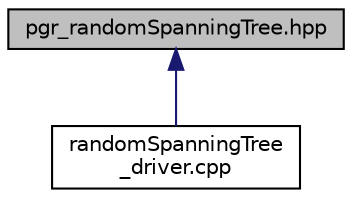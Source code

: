 digraph "pgr_randomSpanningTree.hpp"
{
  edge [fontname="Helvetica",fontsize="10",labelfontname="Helvetica",labelfontsize="10"];
  node [fontname="Helvetica",fontsize="10",shape=record];
  Node39 [label="pgr_randomSpanningTree.hpp",height=0.2,width=0.4,color="black", fillcolor="grey75", style="filled", fontcolor="black"];
  Node39 -> Node40 [dir="back",color="midnightblue",fontsize="10",style="solid",fontname="Helvetica"];
  Node40 [label="randomSpanningTree\l_driver.cpp",height=0.2,width=0.4,color="black", fillcolor="white", style="filled",URL="$randomSpanningTree__driver_8cpp.html"];
}
